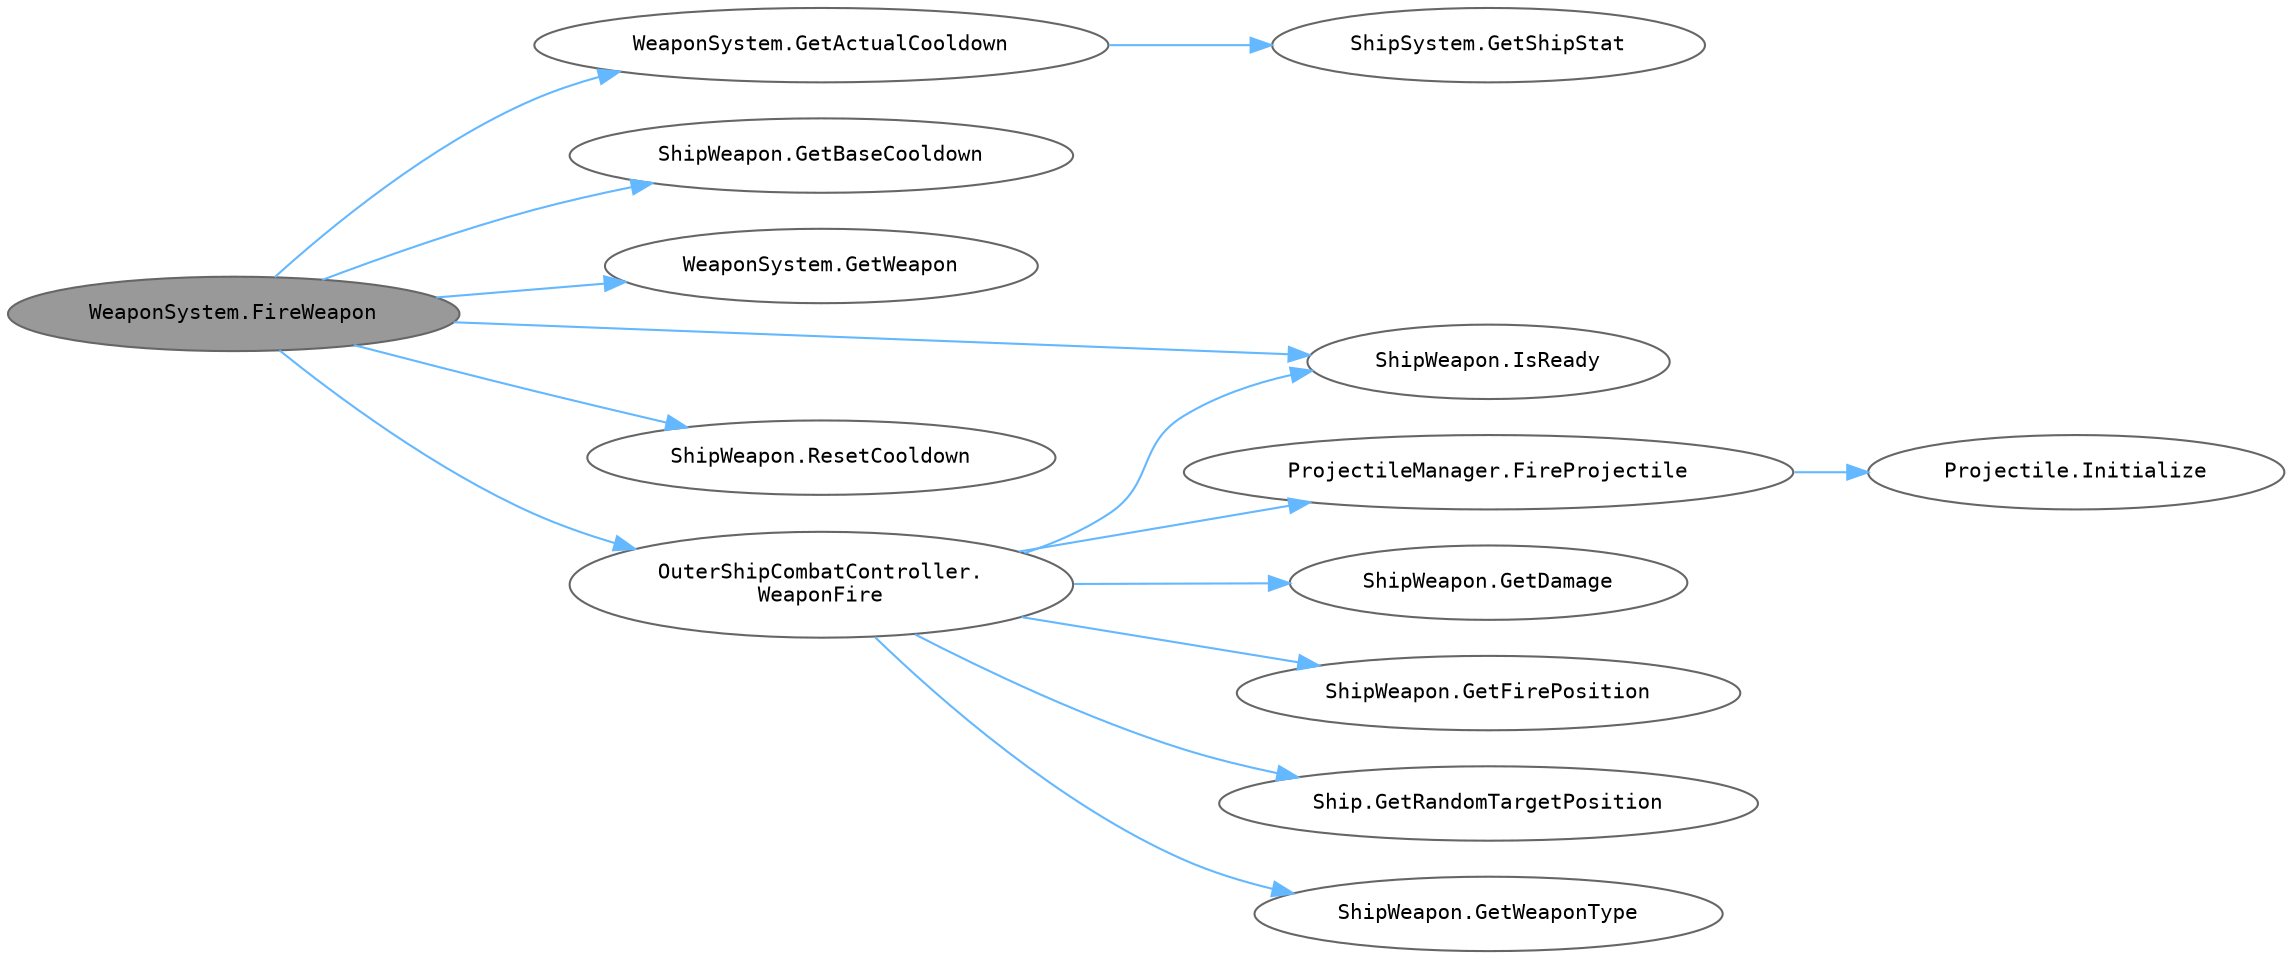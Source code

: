 digraph "WeaponSystem.FireWeapon"
{
 // INTERACTIVE_SVG=YES
 // LATEX_PDF_SIZE
  bgcolor="transparent";
  edge [fontname=Helvetica,fontsize=10,labelfontname=Helvetica,labelfontsize=10];
  node [fontname=Helvetica,fontsize=10,fontname=Consolas fontsize=10 style=filled height=0.2 width=0.4 margin=0.1];
  rankdir="LR";
  Node1 [id="Node000001",label="WeaponSystem.FireWeapon",height=0.2,width=0.4,color="gray40", fillcolor="grey60", style="filled", fontcolor="black",tooltip="지정한 인덱스의 무기를 대상에게 발사합니다. 무기가 준비된 상태일 경우에만 발사됩니다."];
  Node1 -> Node2 [id="edge1_Node000001_Node000002",color="steelblue1",style="solid",tooltip=" "];
  Node2 [id="Node000002",label="WeaponSystem.GetActualCooldown",height=0.2,width=0.4,color="grey40", fillcolor="white", style="filled",URL="$class_weapon_system.html#a624ae04a45c9a1472b259d8b8ce4cfa0",tooltip="실제 적용될 쿨다운 시간을 계산합니다. 쿨다운 보너스를 고려하여 기본 쿨타임을 감소시킵니다."];
  Node2 -> Node3 [id="edge2_Node000002_Node000003",color="steelblue1",style="solid",tooltip=" "];
  Node3 [id="Node000003",label="ShipSystem.GetShipStat",height=0.2,width=0.4,color="grey40", fillcolor="white", style="filled",URL="$class_ship_system.html#a0c4c206aa7e875dc6810ea122e46b332",tooltip="현재 함선의 특정 스탯 값을 가져옵니다."];
  Node1 -> Node4 [id="edge3_Node000001_Node000004",color="steelblue1",style="solid",tooltip=" "];
  Node4 [id="Node000004",label="ShipWeapon.GetBaseCooldown",height=0.2,width=0.4,color="grey40", fillcolor="white", style="filled",URL="$class_ship_weapon.html#a82b4d38e2852ab59ca14c75abaa23c0a",tooltip="무기의 기본 쿨다운 시간을 반환합니다."];
  Node1 -> Node5 [id="edge4_Node000001_Node000005",color="steelblue1",style="solid",tooltip=" "];
  Node5 [id="Node000005",label="WeaponSystem.GetWeapon",height=0.2,width=0.4,color="grey40", fillcolor="white", style="filled",URL="$class_weapon_system.html#ae1a69763e53a9e39d89483b749f3f99b",tooltip="지정한 인덱스의 무기를 반환합니다."];
  Node1 -> Node6 [id="edge5_Node000001_Node000006",color="steelblue1",style="solid",tooltip=" "];
  Node6 [id="Node000006",label="ShipWeapon.IsReady",height=0.2,width=0.4,color="grey40", fillcolor="white", style="filled",URL="$class_ship_weapon.html#a72518cf9b3021beca098c19c438dbc5f",tooltip="무기가 발사 가능한 상태인지 확인합니다."];
  Node1 -> Node7 [id="edge6_Node000001_Node000007",color="steelblue1",style="solid",tooltip=" "];
  Node7 [id="Node000007",label="ShipWeapon.ResetCooldown",height=0.2,width=0.4,color="grey40", fillcolor="white", style="filled",URL="$class_ship_weapon.html#a7e523885eee82be78af8cd03f5ff458a",tooltip="무기의 쿨다운을 기본값으로 초기화합니다."];
  Node1 -> Node8 [id="edge7_Node000001_Node000008",color="steelblue1",style="solid",tooltip=" "];
  Node8 [id="Node000008",label="OuterShipCombatController.\lWeaponFire",height=0.2,width=0.4,color="grey40", fillcolor="white", style="filled",URL="$class_outer_ship_combat_controller.html#a11ae7e43fcd5261ae159ccffb975dba9",tooltip="지정된 함선이 무기를 발사하도록 시도합니다. 무기가 준비되지 않았거나 대상이 없으면 실패합니다."];
  Node8 -> Node9 [id="edge8_Node000008_Node000009",color="steelblue1",style="solid",tooltip=" "];
  Node9 [id="Node000009",label="ProjectileManager.FireProjectile",height=0.2,width=0.4,color="grey40", fillcolor="white", style="filled",URL="$class_projectile_manager.html#afff6c926105524f2bd5b1cc1225d98d7",tooltip="투사체를 생성하고 발사합니다. 무기 타입에 따라 프리팹을 선택하고, 목표 위치까지 이동시키며, 도착 시 콜백을 실행합니다."];
  Node9 -> Node10 [id="edge9_Node000009_Node000010",color="steelblue1",style="solid",tooltip=" "];
  Node10 [id="Node000010",label="Projectile.Initialize",height=0.2,width=0.4,color="grey40", fillcolor="white", style="filled",URL="$class_projectile.html#aae9fbade4d955a480a8a856748621e1c",tooltip="투사체를 초기화합니다. 목표 위치와 충돌 콜백을 지정합니다."];
  Node8 -> Node11 [id="edge10_Node000008_Node000011",color="steelblue1",style="solid",tooltip=" "];
  Node11 [id="Node000011",label="ShipWeapon.GetDamage",height=0.2,width=0.4,color="grey40", fillcolor="white", style="filled",URL="$class_ship_weapon.html#a5d0c8b9cb45cd7470fb3868d9feb826d",tooltip="무기 이름을 반환합니다."];
  Node8 -> Node12 [id="edge11_Node000008_Node000012",color="steelblue1",style="solid",tooltip=" "];
  Node12 [id="Node000012",label="ShipWeapon.GetFirePosition",height=0.2,width=0.4,color="grey40", fillcolor="white", style="filled",URL="$class_ship_weapon.html#aa577ecb44927339cdd0cb15ae4ae76e8",tooltip="무기의 타입을 반환합니다."];
  Node8 -> Node13 [id="edge12_Node000008_Node000013",color="steelblue1",style="solid",tooltip=" "];
  Node13 [id="Node000013",label="Ship.GetRandomTargetPosition",height=0.2,width=0.4,color="grey40", fillcolor="white", style="filled",URL="$class_ship.html#a73217557e08511f1436830db223bfc4e",tooltip="무작위로 타겟팅 가능한 방의 위치를 반환합니다. 방이 없는 경우 (모두 파괴되었거나 타겟 불가) Vector2Int.zero를 반환합니다."];
  Node8 -> Node14 [id="edge13_Node000008_Node000014",color="steelblue1",style="solid",tooltip=" "];
  Node14 [id="Node000014",label="ShipWeapon.GetWeaponType",height=0.2,width=0.4,color="grey40", fillcolor="white", style="filled",URL="$class_ship_weapon.html#a7000e4dcb1a15943afba4709b71c13a9",tooltip="무기의 타입을 반환합니다."];
  Node8 -> Node6 [id="edge14_Node000008_Node000006",color="steelblue1",style="solid",tooltip=" "];
}
